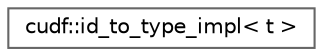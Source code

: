 digraph "类继承关系图"
{
 // LATEX_PDF_SIZE
  bgcolor="transparent";
  edge [fontname=Helvetica,fontsize=10,labelfontname=Helvetica,labelfontsize=10];
  node [fontname=Helvetica,fontsize=10,shape=box,height=0.2,width=0.4];
  rankdir="LR";
  Node0 [id="Node000000",label="cudf::id_to_type_impl\< t \>",height=0.2,width=0.4,color="grey40", fillcolor="white", style="filled",URL="$structcudf_1_1id__to__type__impl.html",tooltip=" "];
}
